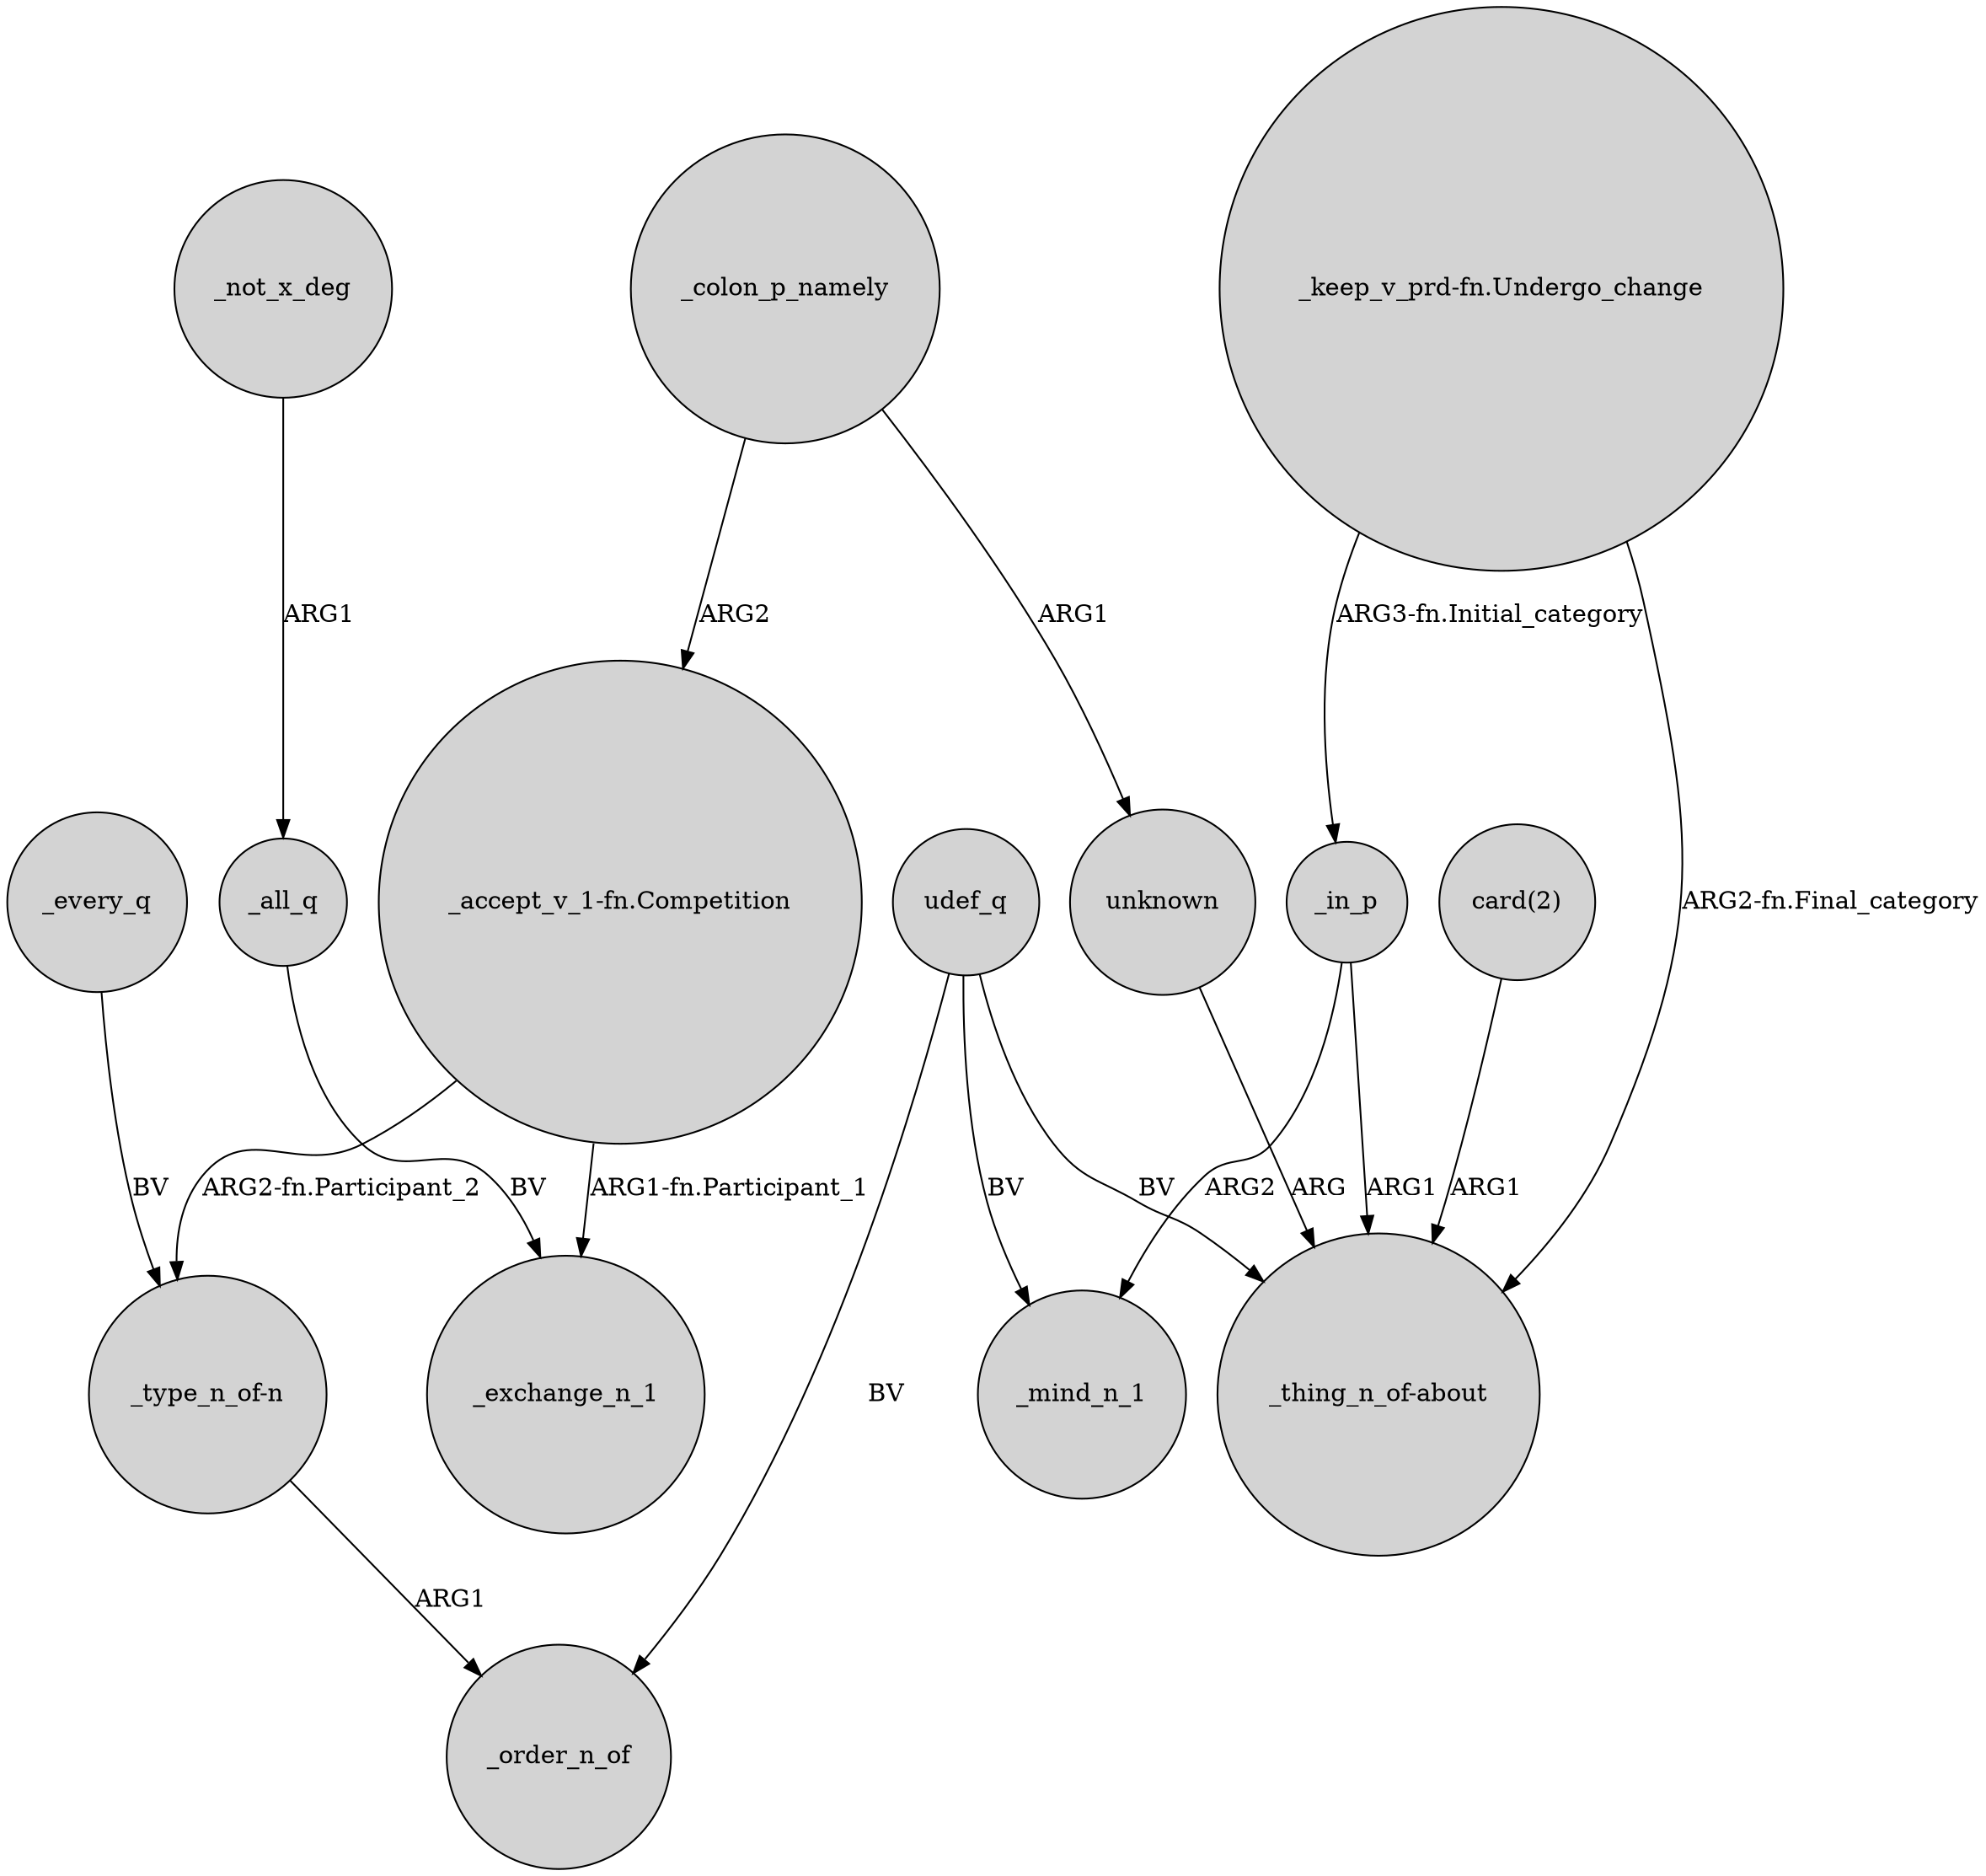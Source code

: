 digraph {
	node [shape=circle style=filled]
	udef_q -> _order_n_of [label=BV]
	_in_p -> _mind_n_1 [label=ARG2]
	"_accept_v_1-fn.Competition" -> _exchange_n_1 [label="ARG1-fn.Participant_1"]
	"_accept_v_1-fn.Competition" -> "_type_n_of-n" [label="ARG2-fn.Participant_2"]
	_not_x_deg -> _all_q [label=ARG1]
	_colon_p_namely -> unknown [label=ARG1]
	_every_q -> "_type_n_of-n" [label=BV]
	_in_p -> "_thing_n_of-about" [label=ARG1]
	_colon_p_namely -> "_accept_v_1-fn.Competition" [label=ARG2]
	udef_q -> _mind_n_1 [label=BV]
	_all_q -> _exchange_n_1 [label=BV]
	"_keep_v_prd-fn.Undergo_change" -> _in_p [label="ARG3-fn.Initial_category"]
	udef_q -> "_thing_n_of-about" [label=BV]
	"_type_n_of-n" -> _order_n_of [label=ARG1]
	"card(2)" -> "_thing_n_of-about" [label=ARG1]
	"_keep_v_prd-fn.Undergo_change" -> "_thing_n_of-about" [label="ARG2-fn.Final_category"]
	unknown -> "_thing_n_of-about" [label=ARG]
}
